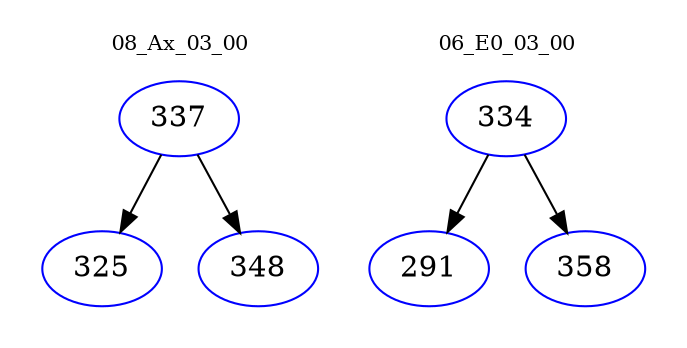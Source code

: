digraph{
subgraph cluster_0 {
color = white
label = "08_Ax_03_00";
fontsize=10;
T0_337 [label="337", color="blue"]
T0_337 -> T0_325 [color="black"]
T0_325 [label="325", color="blue"]
T0_337 -> T0_348 [color="black"]
T0_348 [label="348", color="blue"]
}
subgraph cluster_1 {
color = white
label = "06_E0_03_00";
fontsize=10;
T1_334 [label="334", color="blue"]
T1_334 -> T1_291 [color="black"]
T1_291 [label="291", color="blue"]
T1_334 -> T1_358 [color="black"]
T1_358 [label="358", color="blue"]
}
}
